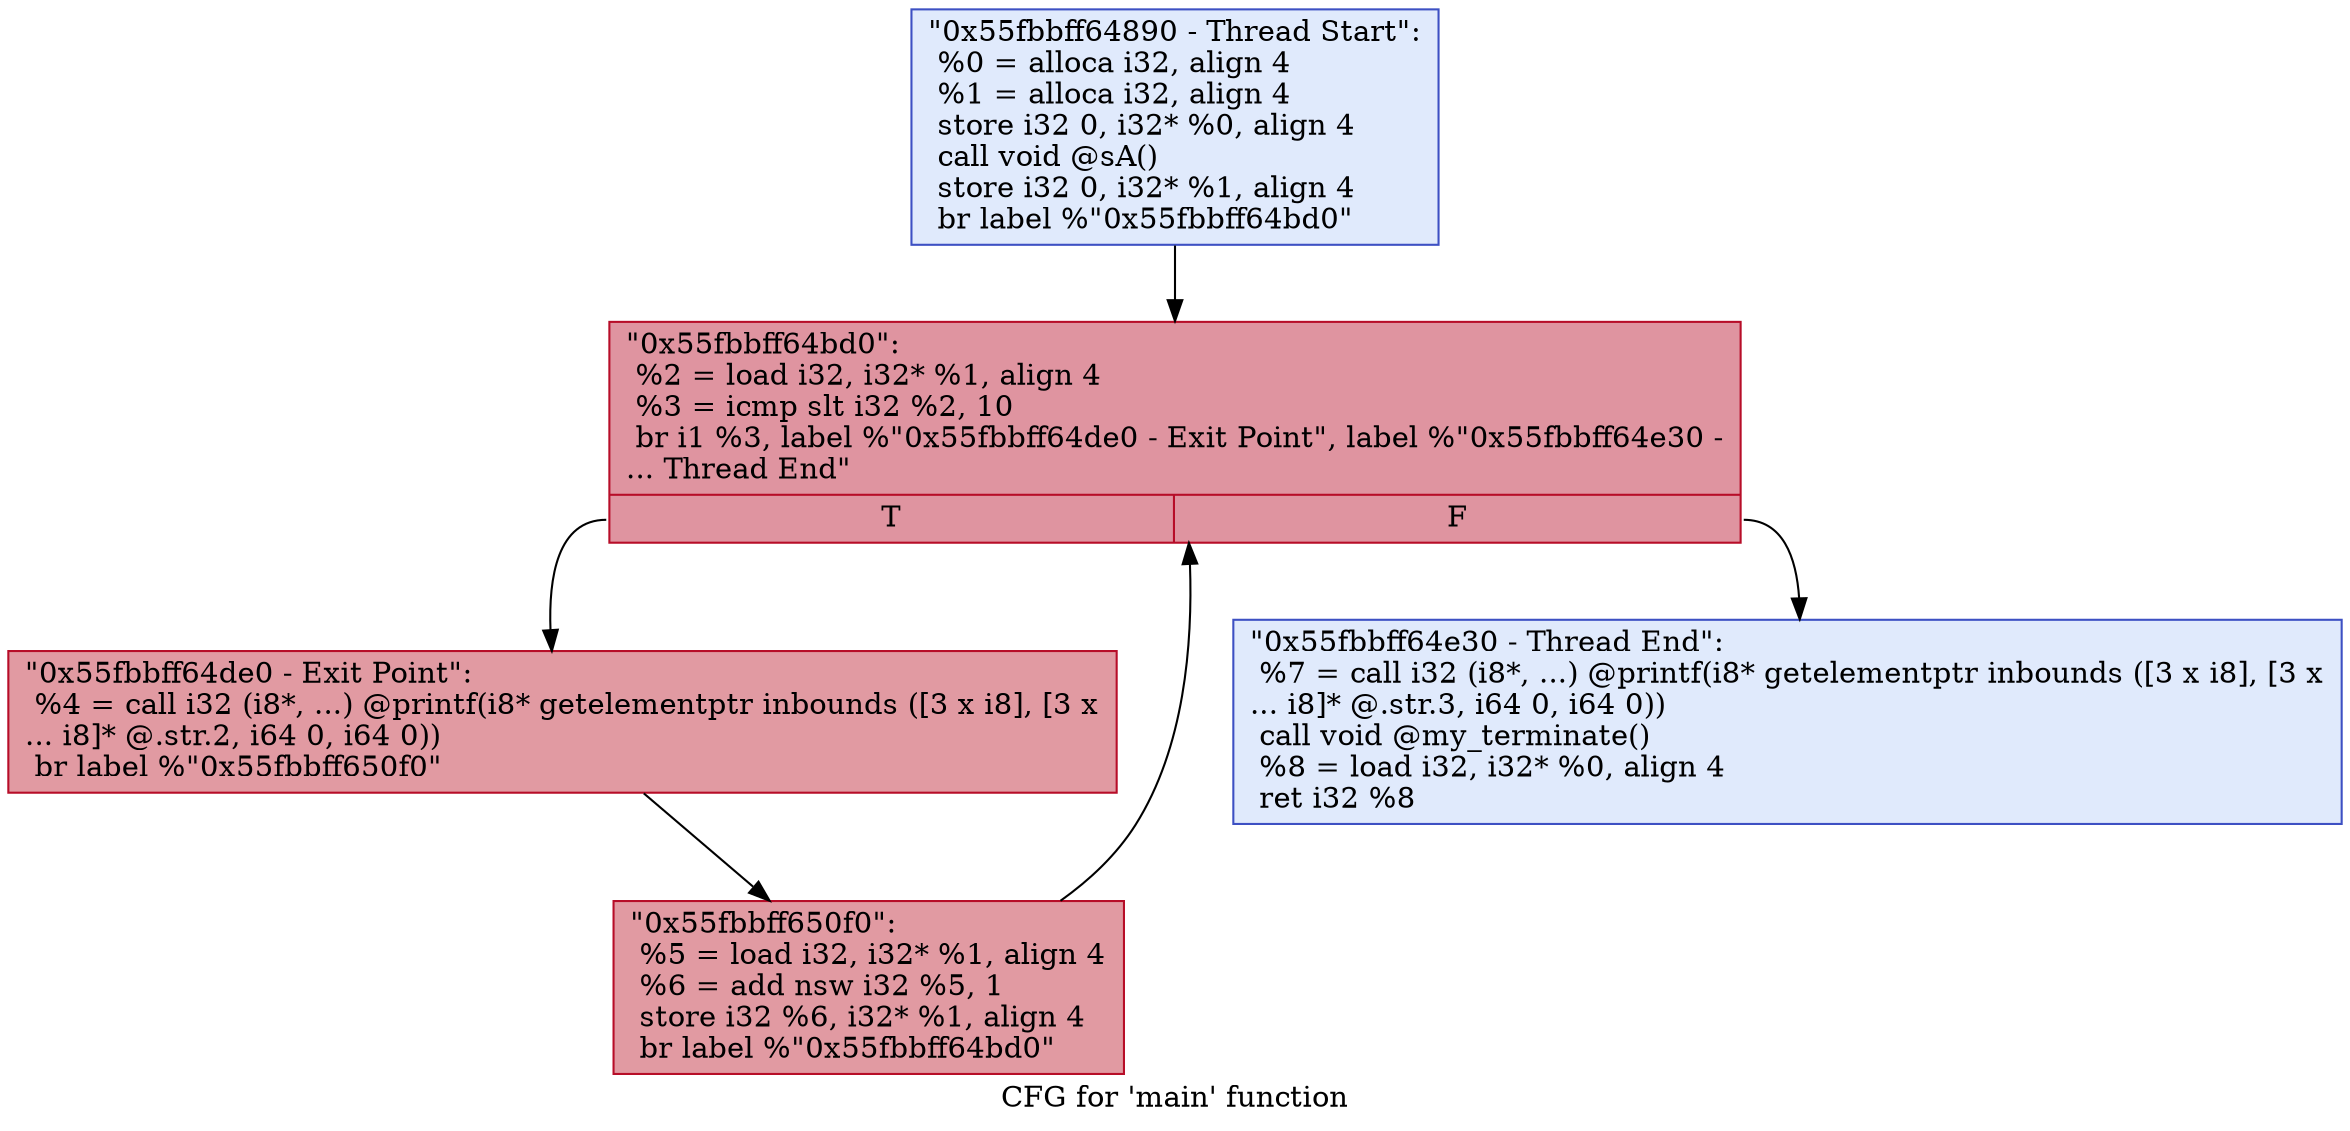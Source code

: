 digraph "CFG for 'main' function" {
	label="CFG for 'main' function";

	Node0x55fbbff64890 [shape=record,color="#3d50c3ff", style=filled, fillcolor="#b9d0f970",label="{\"0x55fbbff64890 - Thread Start\":\l  %0 = alloca i32, align 4\l  %1 = alloca i32, align 4\l  store i32 0, i32* %0, align 4\l  call void @sA()\l  store i32 0, i32* %1, align 4\l  br label %\"0x55fbbff64bd0\"\l}"];
	Node0x55fbbff64890 -> Node0x55fbbff64bd0;
	Node0x55fbbff64bd0 [shape=record,color="#b70d28ff", style=filled, fillcolor="#b70d2870",label="{\"0x55fbbff64bd0\":                                 \l  %2 = load i32, i32* %1, align 4\l  %3 = icmp slt i32 %2, 10\l  br i1 %3, label %\"0x55fbbff64de0 - Exit Point\", label %\"0x55fbbff64e30 -\l... Thread End\"\l|{<s0>T|<s1>F}}"];
	Node0x55fbbff64bd0:s0 -> Node0x55fbbff64de0;
	Node0x55fbbff64bd0:s1 -> Node0x55fbbff64e30;
	Node0x55fbbff64de0 [shape=record,color="#b70d28ff", style=filled, fillcolor="#bb1b2c70",label="{\"0x55fbbff64de0 - Exit Point\":                    \l  %4 = call i32 (i8*, ...) @printf(i8* getelementptr inbounds ([3 x i8], [3 x\l... i8]* @.str.2, i64 0, i64 0))\l  br label %\"0x55fbbff650f0\"\l}"];
	Node0x55fbbff64de0 -> Node0x55fbbff650f0;
	Node0x55fbbff650f0 [shape=record,color="#b70d28ff", style=filled, fillcolor="#bb1b2c70",label="{\"0x55fbbff650f0\":                                 \l  %5 = load i32, i32* %1, align 4\l  %6 = add nsw i32 %5, 1\l  store i32 %6, i32* %1, align 4\l  br label %\"0x55fbbff64bd0\"\l}"];
	Node0x55fbbff650f0 -> Node0x55fbbff64bd0;
	Node0x55fbbff64e30 [shape=record,color="#3d50c3ff", style=filled, fillcolor="#b9d0f970",label="{\"0x55fbbff64e30 - Thread End\":                    \l  %7 = call i32 (i8*, ...) @printf(i8* getelementptr inbounds ([3 x i8], [3 x\l... i8]* @.str.3, i64 0, i64 0))\l  call void @my_terminate()\l  %8 = load i32, i32* %0, align 4\l  ret i32 %8\l}"];
}
